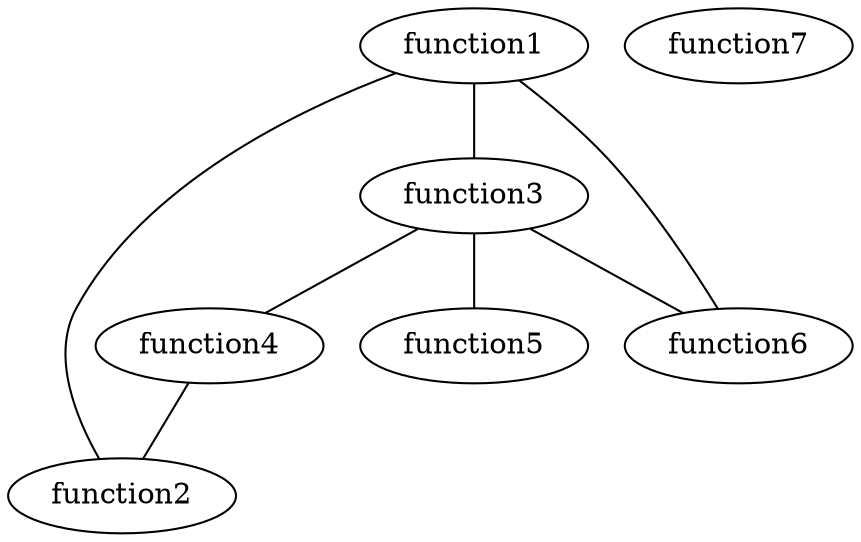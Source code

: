 strict graph { 
  function1 -- function2
  function1 -- function3
  function3 -- function4
  function3 -- function5
  function3 -- function6
  function6 -- function1
  function4 -- function2
  function7
} 
